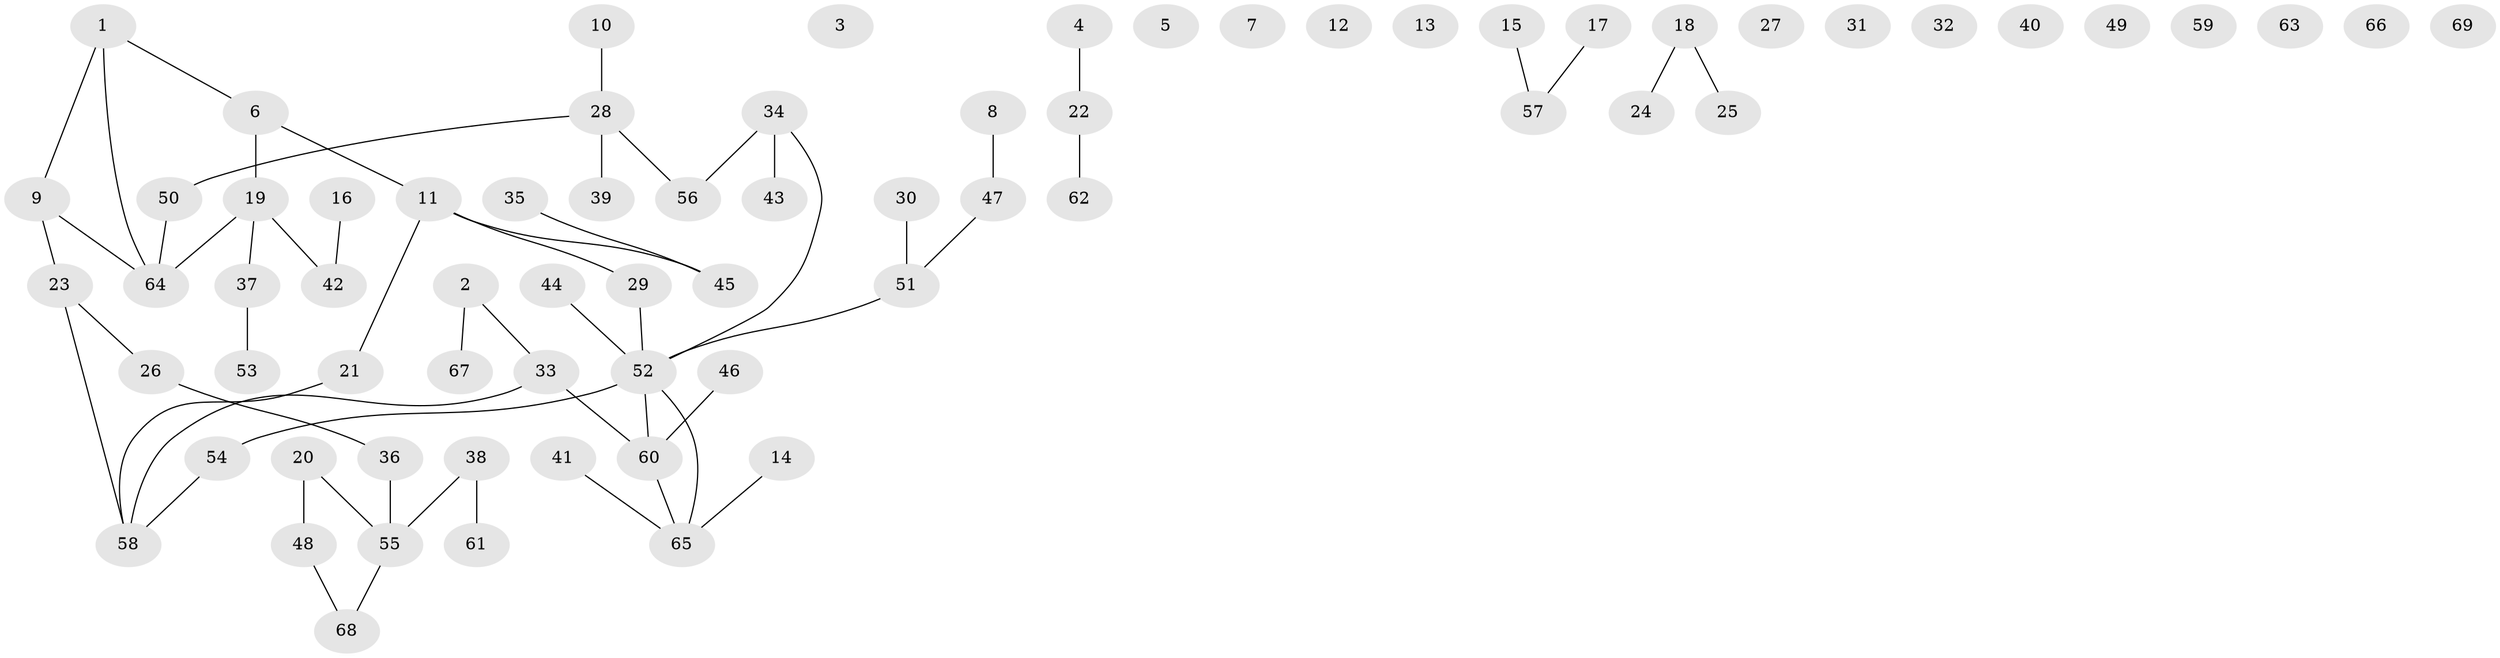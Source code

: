 // Generated by graph-tools (version 1.1) at 2025/49/03/09/25 03:49:13]
// undirected, 69 vertices, 59 edges
graph export_dot {
graph [start="1"]
  node [color=gray90,style=filled];
  1;
  2;
  3;
  4;
  5;
  6;
  7;
  8;
  9;
  10;
  11;
  12;
  13;
  14;
  15;
  16;
  17;
  18;
  19;
  20;
  21;
  22;
  23;
  24;
  25;
  26;
  27;
  28;
  29;
  30;
  31;
  32;
  33;
  34;
  35;
  36;
  37;
  38;
  39;
  40;
  41;
  42;
  43;
  44;
  45;
  46;
  47;
  48;
  49;
  50;
  51;
  52;
  53;
  54;
  55;
  56;
  57;
  58;
  59;
  60;
  61;
  62;
  63;
  64;
  65;
  66;
  67;
  68;
  69;
  1 -- 6;
  1 -- 9;
  1 -- 64;
  2 -- 33;
  2 -- 67;
  4 -- 22;
  6 -- 11;
  6 -- 19;
  8 -- 47;
  9 -- 23;
  9 -- 64;
  10 -- 28;
  11 -- 21;
  11 -- 29;
  11 -- 45;
  14 -- 65;
  15 -- 57;
  16 -- 42;
  17 -- 57;
  18 -- 24;
  18 -- 25;
  19 -- 37;
  19 -- 42;
  19 -- 64;
  20 -- 48;
  20 -- 55;
  21 -- 58;
  22 -- 62;
  23 -- 26;
  23 -- 58;
  26 -- 36;
  28 -- 39;
  28 -- 50;
  28 -- 56;
  29 -- 52;
  30 -- 51;
  33 -- 58;
  33 -- 60;
  34 -- 43;
  34 -- 52;
  34 -- 56;
  35 -- 45;
  36 -- 55;
  37 -- 53;
  38 -- 55;
  38 -- 61;
  41 -- 65;
  44 -- 52;
  46 -- 60;
  47 -- 51;
  48 -- 68;
  50 -- 64;
  51 -- 52;
  52 -- 54;
  52 -- 60;
  52 -- 65;
  54 -- 58;
  55 -- 68;
  60 -- 65;
}
